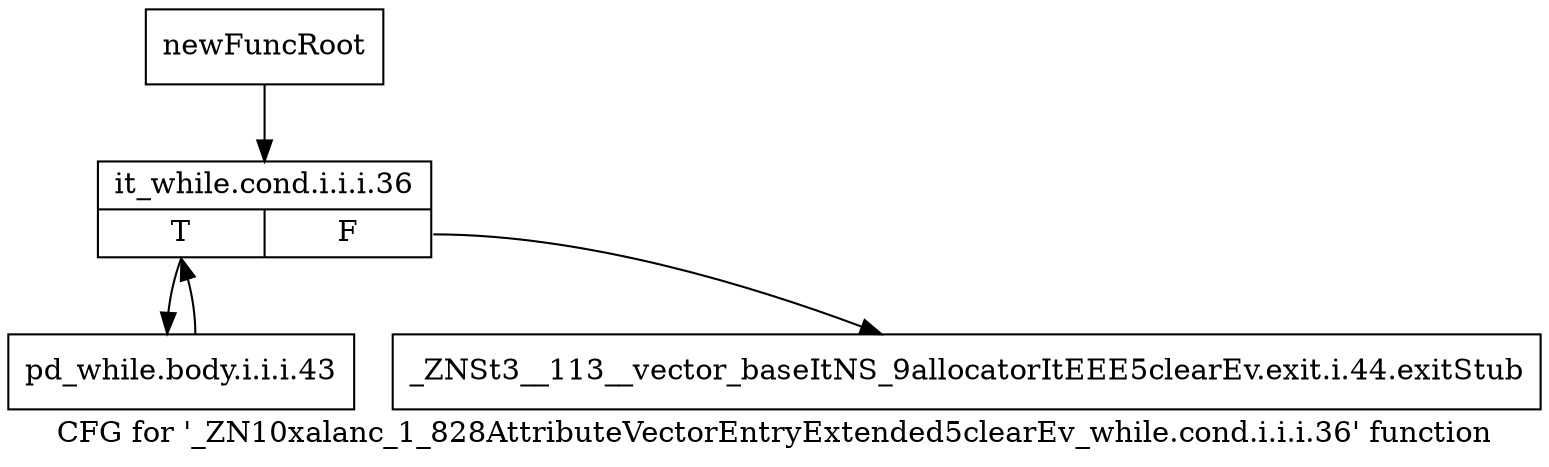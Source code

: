digraph "CFG for '_ZN10xalanc_1_828AttributeVectorEntryExtended5clearEv_while.cond.i.i.i.36' function" {
	label="CFG for '_ZN10xalanc_1_828AttributeVectorEntryExtended5clearEv_while.cond.i.i.i.36' function";

	Node0x9d2a9a0 [shape=record,label="{newFuncRoot}"];
	Node0x9d2a9a0 -> Node0x9d2aa40;
	Node0x9d2a9f0 [shape=record,label="{_ZNSt3__113__vector_baseItNS_9allocatorItEEE5clearEv.exit.i.44.exitStub}"];
	Node0x9d2aa40 [shape=record,label="{it_while.cond.i.i.i.36|{<s0>T|<s1>F}}"];
	Node0x9d2aa40:s0 -> Node0x9d2aa90;
	Node0x9d2aa40:s1 -> Node0x9d2a9f0;
	Node0x9d2aa90 [shape=record,label="{pd_while.body.i.i.i.43}"];
	Node0x9d2aa90 -> Node0x9d2aa40;
}
